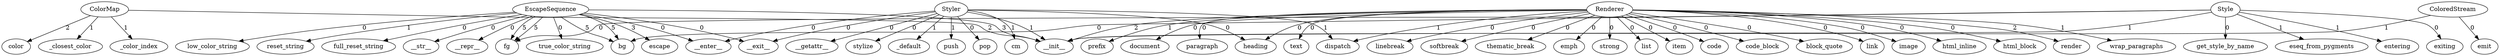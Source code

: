 // References graph
digraph {
	ColorMap [label=ColorMap]
	ColorMap -> __init__ [label=2]
	ColorMap -> color [label=2]
	ColorMap -> _closest_color [label=1]
	ColorMap -> _color_index [label=1]
	EscapeSequence [label=EscapeSequence]
	EscapeSequence -> __init__ [label=3]
	EscapeSequence -> __str__ [label=0]
	EscapeSequence -> __repr__ [label=0]
	EscapeSequence -> __enter__ [label=0]
	EscapeSequence -> __exit__ [label=0]
	EscapeSequence -> fg [label=5]
	EscapeSequence -> fg [label=5]
	EscapeSequence -> bg [label=5]
	EscapeSequence -> bg [label=5]
	EscapeSequence -> escape [label=3]
	EscapeSequence -> low_color_string [label=0]
	EscapeSequence -> true_color_string [label=0]
	EscapeSequence -> reset_string [label=1]
	EscapeSequence -> full_reset_string [label=0]
	ColoredStream [label=ColoredStream]
	ColoredStream -> __init__ [label=1]
	ColoredStream -> emit [label=0]
	Renderer [label=Renderer]
	Renderer -> __init__ [label=2]
	Renderer -> render [label=2]
	Renderer -> dispatch [label=1]
	Renderer -> wrap_paragraphs [label=1]
	Renderer -> prefix [label=1]
	Renderer -> document [label=0]
	Renderer -> paragraph [label=0]
	Renderer -> text [label=0]
	Renderer -> linebreak [label=0]
	Renderer -> softbreak [label=0]
	Renderer -> thematic_break [label=0]
	Renderer -> emph [label=0]
	Renderer -> strong [label=0]
	Renderer -> heading [label=0]
	Renderer -> list [label=0]
	Renderer -> item [label=0]
	Renderer -> code [label=0]
	Renderer -> code_block [label=0]
	Renderer -> block_quote [label=0]
	Renderer -> link [label=0]
	Renderer -> image [label=0]
	Renderer -> html_inline [label=0]
	Renderer -> html_block [label=0]
	Style [label=Style]
	Style -> __init__ [label=1]
	Style -> get_style_by_name [label=0]
	Style -> eseq_from_pygments [label=1]
	Style -> fg [label=0]
	Style -> bg [label=0]
	Style -> entering [label=1]
	Style -> exiting [label=0]
	Styler [label=Styler]
	Styler -> __init__ [label=1]
	Styler -> cm [label=1]
	Styler -> __enter__ [label=0]
	Styler -> __exit__ [label=0]
	Styler -> __getattr__ [label=0]
	Styler -> stylize [label=0]
	Styler -> _default [label=1]
	Styler -> push [label=1]
	Styler -> pop [label=0]
	Styler -> dispatch [label=1]
	Styler -> heading [label=0]
}
